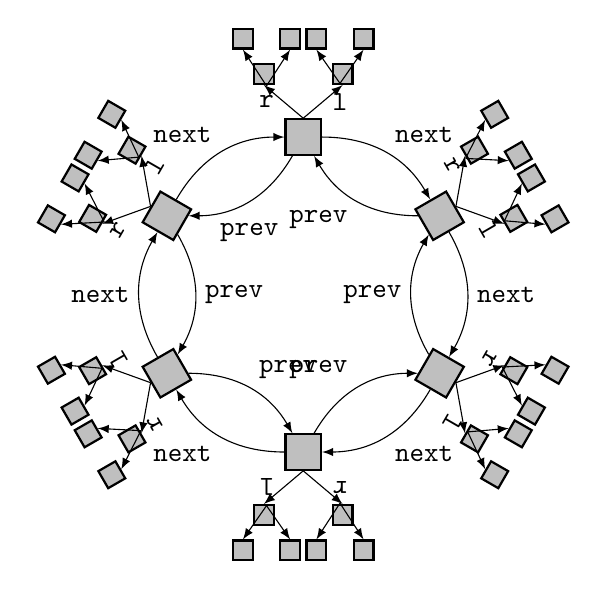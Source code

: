 \usetikzlibrary{calc,matrix,backgrounds,fit,shapes,arrows}
\begin{tikzpicture}[
  scale=1.0,
  transform shape,
  node distance=18mm,
%  >=stealth',
  >=latex,
  grow=up,
  edge from parent/.style={draw,->},
  edge from parent path={(\tikzparentnode.north) -- (\tikzchildnode.south)},
  level distance=8mm,
  level 1/.style={sibling distance=10mm},
  level 2/.style={sibling distance=6mm},
]

%  \path[use as bounding box] (-8mm,-3mm) rectangle (93mm,8mm);

  \tikzstyle{memnode}=[draw,rectangle,fill=lightgray,thick,minimum height=4.5mm, minimum width=4.5mm,inner sep=1mm,node distance=18mm,font=\tt]
  \tikzstyle{smallmemnode}=[draw,rectangle,fill=lightgray,thick,minimum height=2.5mm, minimum width=2.5mm,inner sep=1mm,node distance=18mm,font=\tt]
  \tikzstyle{memnodeblue}=[draw,rectangle,fill=blue!30,thick,minimum height=4.5mm, minimum width=4.5mm,inner sep=1mm,node distance=18mm,font=\tt]
  \tikzstyle{memnodepink}=[draw,rectangle,fill=red!30,thick,minimum height=4.5mm, minimum width=4.5mm,inner sep=1mm,node distance=18mm,font=\tt]
  \tikzstyle{memnodegreen}=[draw,rectangle,fill=green!60,thick,minimum height=4.5mm, minimum width=4.5mm,inner sep=1mm,node distance=18mm,font=\tt]
  \tikzstyle{memnodepurple}=[draw,rectangle,fill=purple!60,thick,minimum height=4.5mm, minimum width=4.5mm,inner sep=1mm,node distance=18mm,font=\tt]
  \tikzstyle{memnodeorange}=[draw,rectangle,fill=orange!60,thick,minimum height=4.5mm, minimum width=4.5mm,inner sep=1mm,node distance=18mm,font=\tt]

  % number of nodes on the circular list
  \def \n {6}


  \tikzstyle{nullnode}=[node distance=18mm,label=center:$\bot$]
  \tikzstyle{varnode}=[font=\tt]
  \tikzstyle{refnode}=[fill=lightgray!40,minimum height=4.5mm, minimum width=4.5mm,inner sep=1mm,font=\tt]

  \tikzstyle{pointer}=[draw,->,>=latex,bend left]
  \tikzstyle{ptrlab}=[above,font=\tt]
  \tikzstyle{nextptr}=[label={[label distance=0mm,font=\tt]90:next}]
  \tikzstyle{prevptr}=[label={[label distance=0mm,font=\tt]-90:prev}]

  \foreach \x in {1, ..., \n}
  {
    \begin{scope}
    [
      rotate=360/\n*\x
    ]
    \node[memnode] (q \x) at (0mm,20mm) {}
     child {node[smallmemnode] {} edge from parent node[right] {\texttt{l}}
       child {node[smallmemnode] {}}
       child {node[smallmemnode] {}} 
     }
     child {node[smallmemnode] {} edge from parent node[left] {\texttt{r}}
       child {node[smallmemnode] {}}
       child {node[smallmemnode] {}} 
     };

    %\node[smallmemnode] at (0mm,30mm) {};
    %\draw (q \x) -- +(0mm,10mm);
    \end{scope}
  }

  \foreach \x [evaluate=\x as \xprev using int(\x-1)] in {1, ..., \n}
  {
    \ifnum\x>1{
      \draw[pointer] (q \x) edge node[auto] {\texttt{next}} (q \xprev);
      \draw[pointer] (q \xprev) edge node[auto] {\texttt{prev}} (q \x);
    }\else{
      \draw[pointer] (q \x) edge node[auto] {\texttt{next}} (q \n);
      \draw[pointer] (q \n) edge node[yshift=-4mm] {\texttt{prev}} (q \x);
    }
    \fi
  }

\end{tikzpicture}
